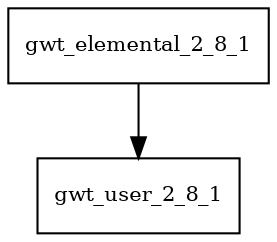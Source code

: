 digraph gwt_elemental_2_8_1_dependencies {
  node [shape = box, fontsize=10.0];
  gwt_elemental_2_8_1 -> gwt_user_2_8_1;
}
